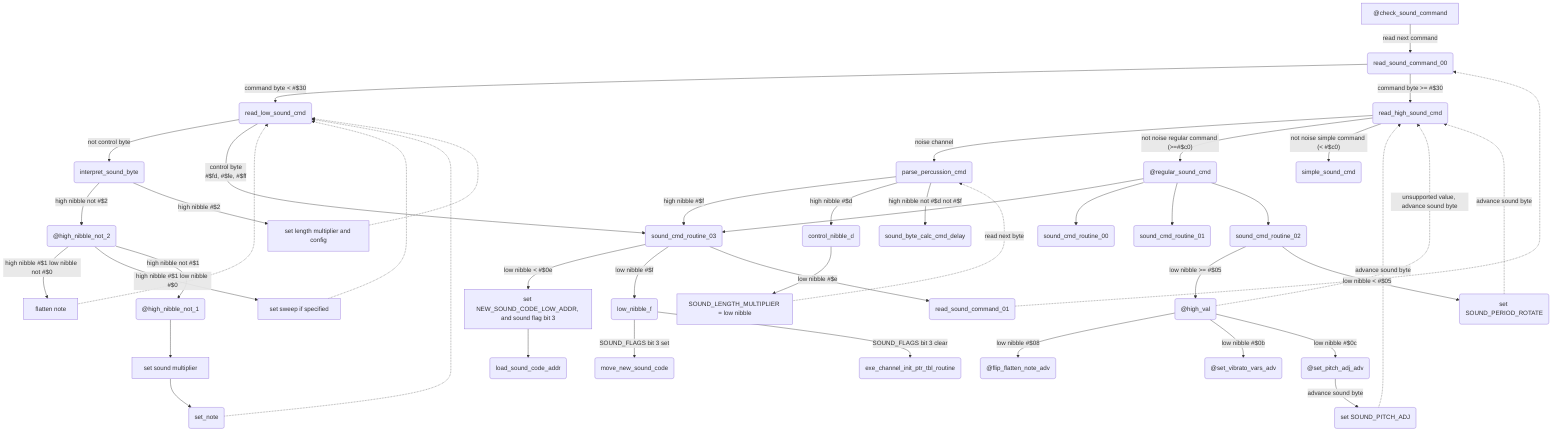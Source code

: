 %% This is a mermaid file (https://github.com/mermaid-js/mermaid)
%% This shows in detail the logic flow for the audio engine

flowchart TD

    5["@check_sound_command"] --> |read next command|6(read_sound_command_00)
    6 -->|command byte < #$30|8(read_low_sound_cmd)
    6 -->|command byte >= #$30|9(read_high_sound_cmd)
    9 --> |noise channel|11(parse_percussion_cmd)
    9 --> |"not noise regular command (>=#$c0)"|13("@regular_sound_cmd")
    9 --> |"not noise simple command (< #$c0)"|14(simple_sound_cmd)
    8 --> |not control byte|17(interpret_sound_byte)
    8 --> |control byte\n#$fd, #$fe, #$ff|16(sound_cmd_routine_03)
    11 --> |high nibble #$f|16
    11 --> |high nibble #$d|20(control_nibble_d)
    11 --> |high nibble not #$d not #$f|21(sound_byte_calc_cmd_delay)
    17 --> |high nibble not #$2|24("@high_nibble_not_2")
    17 --> |high nibble #$2|52[set length multiplier and config]
    52 -.-> 8
    24 --> |high nibble #$1 low nibble not #$0|54[flatten note]
    54 -.-> 8
    24 --> |high nibble #$1 low nibble #$0|26[set sweep if specified]
    24 --> |high nibble not #$1|27("@high_nibble_not_1")
    26 -.-> 8
    27 --> 55[set sound multiplier]
    55 --> 56(set_note)
    56 -.-> 8
    20 --> 28["SOUND_LENGTH_MULTIPLIER = low nibble"]
    28 -.-> |read next byte|11
    16 --> |low nibble < #$0e|33[set NEW_SOUND_CODE_LOW_ADDR, and sound flag bit 3]
    16 --> |low nibble #$f|32(low_nibble_f)
    16 --> |low nibble #$e|38(read_sound_command_01)
    33 --> 34(load_sound_code_addr)
    32 --> |SOUND_FLAGS bit 3 set|36(move_new_sound_code)
    32 --> |SOUND_FLAGS bit 3 clear|37(exe_channel_init_ptr_tbl_routine)
    38 -.-> 6
    13 --> 16
    13 --> 39(sound_cmd_routine_00)
    13 --> 40(sound_cmd_routine_01)
    13 --> 41(sound_cmd_routine_02)
    41 --> |low nibble >= #$05|43("@high_val")
    41 --> |low nibble < #$05|44(set SOUND_PERIOD_ROTATE)
    44 -.-> |advance sound byte|9
    43 --> |low nibble #$08|46("@flip_flatten_note_adv")
    43 --> |low nibble #$0b|48("@set_vibrato_vars_adv")
    43 --> |low nibble #$0c|50("@set_pitch_adj_adv")
    43 -.-> |unsupported value, advance sound byte|9
    50 --> |advance sound byte|51(set SOUND_PITCH_ADJ)
    51 -.-> |advance sound byte|9